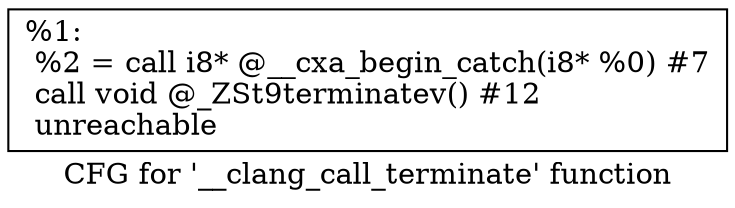 digraph "CFG for '__clang_call_terminate' function" {
	label="CFG for '__clang_call_terminate' function";

	Node0x57d1ce0 [shape=record,label="{%1:\l  %2 = call i8* @__cxa_begin_catch(i8* %0) #7\l  call void @_ZSt9terminatev() #12\l  unreachable\l}"];
}
